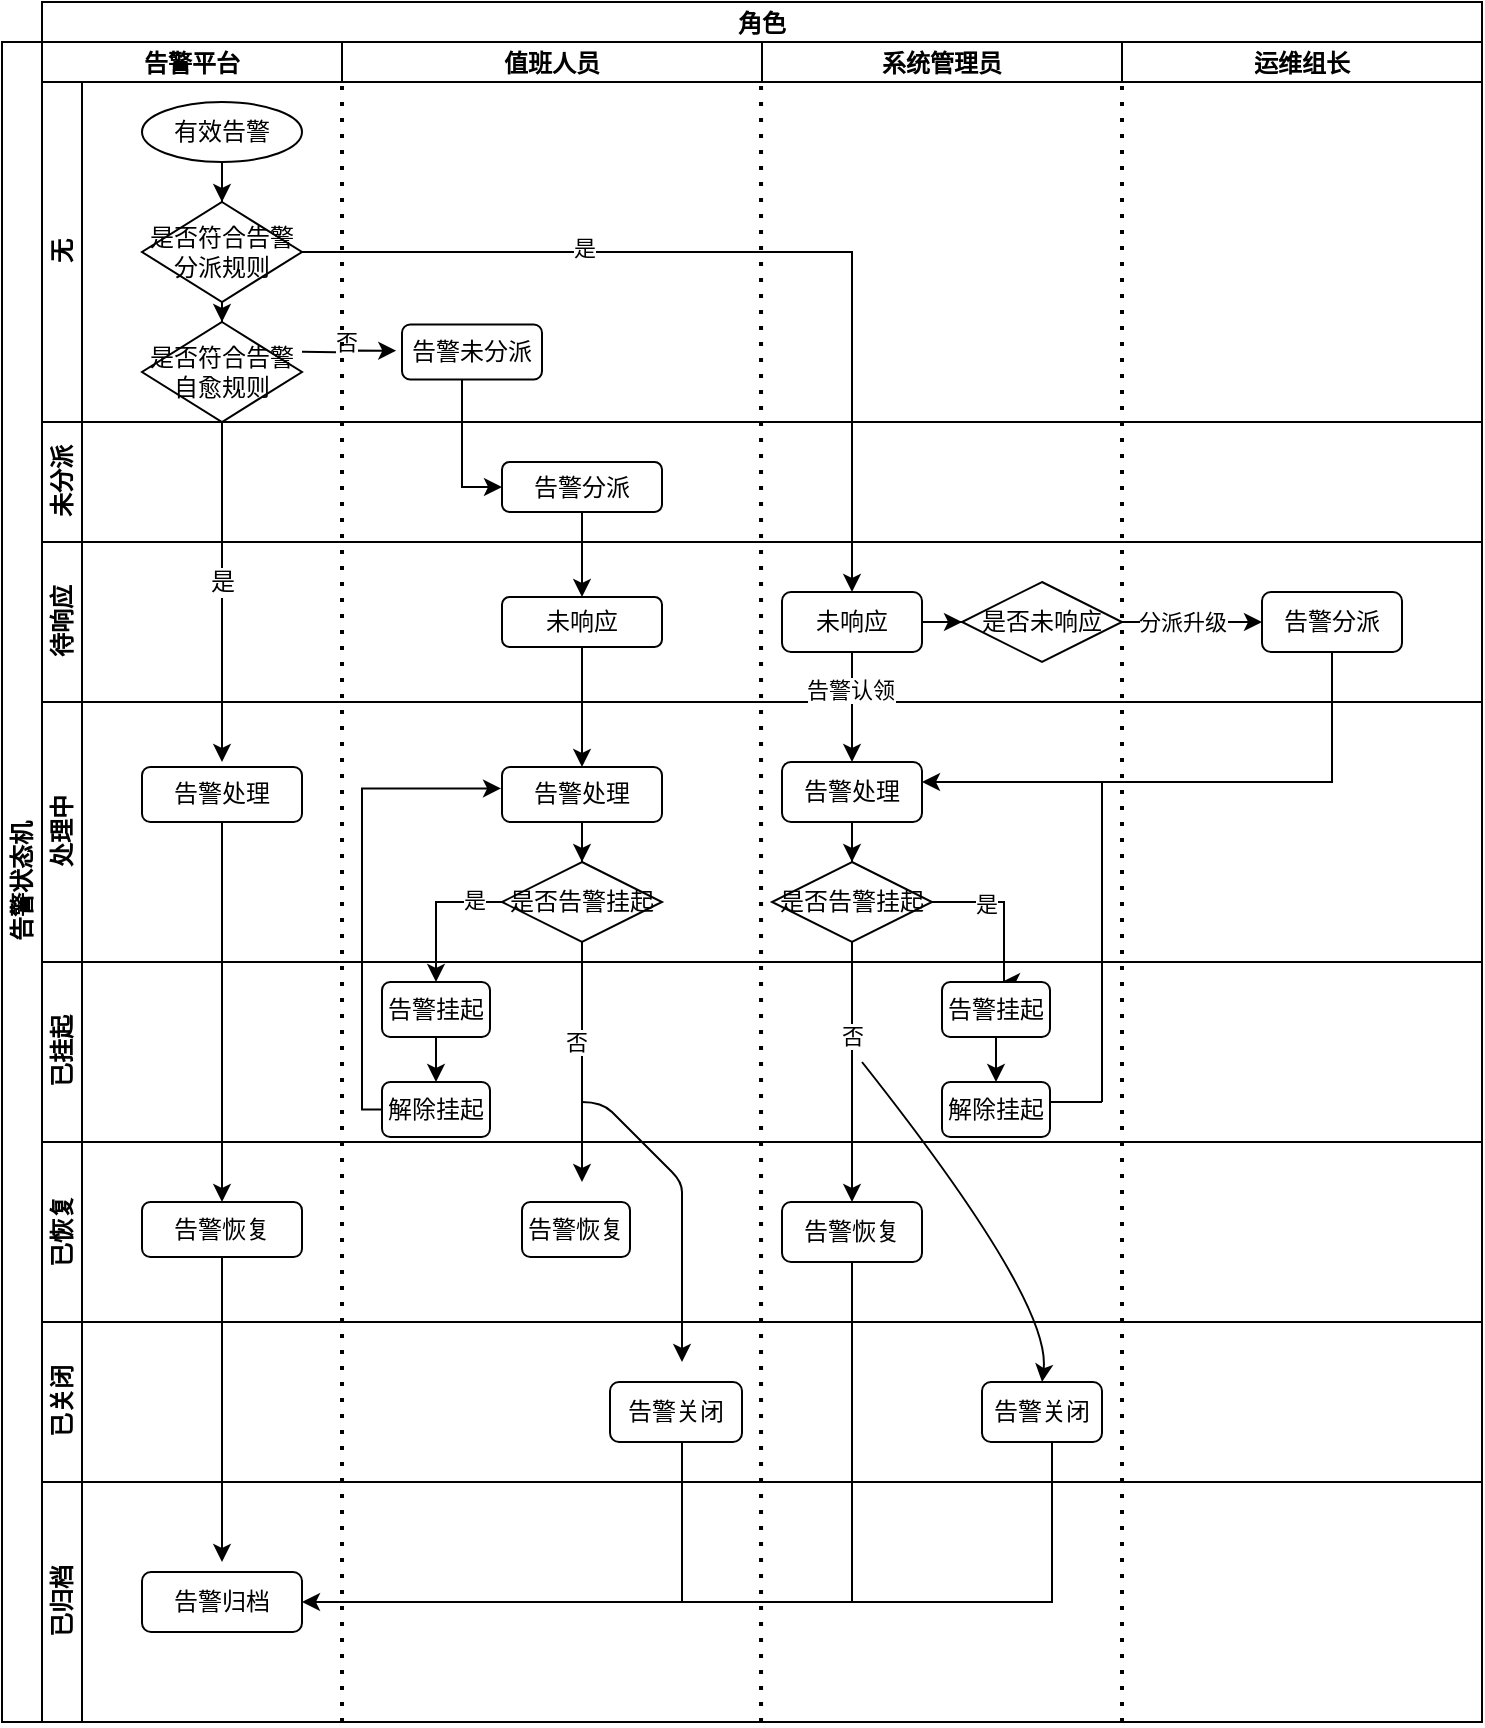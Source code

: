 <mxfile version="24.1.0" type="github">
  <diagram id="prtHgNgQTEPvFCAcTncT" name="Page-1">
    <mxGraphModel dx="1908" dy="1112" grid="1" gridSize="10" guides="1" tooltips="1" connect="1" arrows="1" fold="1" page="1" pageScale="1" pageWidth="827" pageHeight="1169" math="0" shadow="0">
      <root>
        <mxCell id="0" />
        <mxCell id="1" parent="0" />
        <mxCell id="JN-9uKzLPXxLTeUMZucu-17" value="告警平台" style="swimlane;" vertex="1" parent="1">
          <mxGeometry x="150" y="20" width="170" height="20" as="geometry" />
        </mxCell>
        <mxCell id="JN-9uKzLPXxLTeUMZucu-18" value="值班人员" style="swimlane;" vertex="1" parent="1">
          <mxGeometry x="310" y="20" width="210" height="20" as="geometry" />
        </mxCell>
        <mxCell id="JN-9uKzLPXxLTeUMZucu-19" value="系统管理员" style="swimlane;" vertex="1" parent="1">
          <mxGeometry x="520" y="20" width="180" height="20" as="geometry" />
        </mxCell>
        <mxCell id="JN-9uKzLPXxLTeUMZucu-20" value="运维组长" style="swimlane;startSize=23;" vertex="1" parent="1">
          <mxGeometry x="700" y="20" width="180" height="20" as="geometry" />
        </mxCell>
        <mxCell id="JN-9uKzLPXxLTeUMZucu-23" value="未分派" style="swimlane;html=1;startSize=20;horizontal=0;" vertex="1" parent="1">
          <mxGeometry x="160" y="210" width="720" height="60" as="geometry" />
        </mxCell>
        <mxCell id="JN-9uKzLPXxLTeUMZucu-106" value="告警分派" style="rounded=1;whiteSpace=wrap;html=1;" vertex="1" parent="JN-9uKzLPXxLTeUMZucu-23">
          <mxGeometry x="230" y="20" width="80" height="25" as="geometry" />
        </mxCell>
        <mxCell id="JN-9uKzLPXxLTeUMZucu-26" value="告警状态机" style="swimlane;childLayout=stackLayout;resizeParent=1;resizeParentMax=0;horizontal=0;startSize=20;horizontalStack=0;html=1;" vertex="1" collapsed="1" parent="1">
          <mxGeometry x="140" y="20" width="20" height="840" as="geometry">
            <mxRectangle x="80" y="320" width="480" height="30" as="alternateBounds" />
          </mxGeometry>
        </mxCell>
        <mxCell id="JN-9uKzLPXxLTeUMZucu-30" value="角色" style="swimlane;" vertex="1" parent="1">
          <mxGeometry x="160" width="720" height="20" as="geometry" />
        </mxCell>
        <mxCell id="JN-9uKzLPXxLTeUMZucu-31" value="待响应" style="swimlane;html=1;startSize=20;horizontal=0;" vertex="1" parent="1">
          <mxGeometry x="160" y="270" width="720" height="80" as="geometry" />
        </mxCell>
        <mxCell id="JN-9uKzLPXxLTeUMZucu-52" value="" style="edgeStyle=orthogonalEdgeStyle;rounded=0;orthogonalLoop=1;jettySize=auto;html=1;" edge="1" parent="JN-9uKzLPXxLTeUMZucu-31" source="JN-9uKzLPXxLTeUMZucu-45" target="JN-9uKzLPXxLTeUMZucu-50">
          <mxGeometry relative="1" as="geometry" />
        </mxCell>
        <mxCell id="JN-9uKzLPXxLTeUMZucu-45" value="未响应" style="rounded=1;whiteSpace=wrap;html=1;" vertex="1" parent="JN-9uKzLPXxLTeUMZucu-31">
          <mxGeometry x="370" y="25" width="70" height="30" as="geometry" />
        </mxCell>
        <mxCell id="JN-9uKzLPXxLTeUMZucu-76" value="" style="edgeStyle=orthogonalEdgeStyle;rounded=0;orthogonalLoop=1;jettySize=auto;html=1;" edge="1" parent="JN-9uKzLPXxLTeUMZucu-31" source="JN-9uKzLPXxLTeUMZucu-50" target="JN-9uKzLPXxLTeUMZucu-51">
          <mxGeometry relative="1" as="geometry" />
        </mxCell>
        <mxCell id="JN-9uKzLPXxLTeUMZucu-77" value="分派升级" style="edgeLabel;html=1;align=center;verticalAlign=middle;resizable=0;points=[];" vertex="1" connectable="0" parent="JN-9uKzLPXxLTeUMZucu-76">
          <mxGeometry x="-0.433" relative="1" as="geometry">
            <mxPoint x="10" as="offset" />
          </mxGeometry>
        </mxCell>
        <mxCell id="JN-9uKzLPXxLTeUMZucu-50" value="是否未响应" style="rhombus;whiteSpace=wrap;html=1;" vertex="1" parent="JN-9uKzLPXxLTeUMZucu-31">
          <mxGeometry x="460" y="20" width="80" height="40" as="geometry" />
        </mxCell>
        <mxCell id="JN-9uKzLPXxLTeUMZucu-51" value="告警分派" style="rounded=1;whiteSpace=wrap;html=1;" vertex="1" parent="JN-9uKzLPXxLTeUMZucu-31">
          <mxGeometry x="610" y="25" width="70" height="30" as="geometry" />
        </mxCell>
        <mxCell id="JN-9uKzLPXxLTeUMZucu-108" value="未响应" style="rounded=1;whiteSpace=wrap;html=1;" vertex="1" parent="JN-9uKzLPXxLTeUMZucu-31">
          <mxGeometry x="230" y="27.5" width="80" height="25" as="geometry" />
        </mxCell>
        <mxCell id="JN-9uKzLPXxLTeUMZucu-33" value="处理中" style="swimlane;html=1;startSize=20;horizontal=0;" vertex="1" parent="1">
          <mxGeometry x="160" y="350" width="720" height="130" as="geometry" />
        </mxCell>
        <mxCell id="JN-9uKzLPXxLTeUMZucu-83" value="" style="edgeStyle=orthogonalEdgeStyle;rounded=0;orthogonalLoop=1;jettySize=auto;html=1;" edge="1" parent="JN-9uKzLPXxLTeUMZucu-33" source="JN-9uKzLPXxLTeUMZucu-53" target="JN-9uKzLPXxLTeUMZucu-82">
          <mxGeometry relative="1" as="geometry" />
        </mxCell>
        <mxCell id="JN-9uKzLPXxLTeUMZucu-53" value="告警处理" style="rounded=1;whiteSpace=wrap;html=1;" vertex="1" parent="JN-9uKzLPXxLTeUMZucu-33">
          <mxGeometry x="370" y="30" width="70" height="30" as="geometry" />
        </mxCell>
        <mxCell id="JN-9uKzLPXxLTeUMZucu-86" style="edgeStyle=orthogonalEdgeStyle;rounded=0;orthogonalLoop=1;jettySize=auto;html=1;" edge="1" parent="JN-9uKzLPXxLTeUMZucu-33" source="JN-9uKzLPXxLTeUMZucu-82">
          <mxGeometry relative="1" as="geometry">
            <mxPoint x="480" y="140" as="targetPoint" />
            <Array as="points">
              <mxPoint x="481" y="100" />
              <mxPoint x="481" y="140" />
            </Array>
          </mxGeometry>
        </mxCell>
        <mxCell id="JN-9uKzLPXxLTeUMZucu-87" value="是" style="edgeLabel;html=1;align=center;verticalAlign=middle;resizable=0;points=[];" vertex="1" connectable="0" parent="JN-9uKzLPXxLTeUMZucu-86">
          <mxGeometry x="-0.309" y="-1" relative="1" as="geometry">
            <mxPoint as="offset" />
          </mxGeometry>
        </mxCell>
        <mxCell id="JN-9uKzLPXxLTeUMZucu-82" value="是否告警挂起" style="rhombus;whiteSpace=wrap;html=1;" vertex="1" parent="JN-9uKzLPXxLTeUMZucu-33">
          <mxGeometry x="365" y="80" width="80" height="40" as="geometry" />
        </mxCell>
        <mxCell id="JN-9uKzLPXxLTeUMZucu-117" style="edgeStyle=orthogonalEdgeStyle;rounded=0;orthogonalLoop=1;jettySize=auto;html=1;entryX=0.5;entryY=0;entryDx=0;entryDy=0;" edge="1" parent="JN-9uKzLPXxLTeUMZucu-33" source="JN-9uKzLPXxLTeUMZucu-110" target="JN-9uKzLPXxLTeUMZucu-115">
          <mxGeometry relative="1" as="geometry" />
        </mxCell>
        <mxCell id="JN-9uKzLPXxLTeUMZucu-110" value="告警处理" style="rounded=1;whiteSpace=wrap;html=1;" vertex="1" parent="JN-9uKzLPXxLTeUMZucu-33">
          <mxGeometry x="230" y="32.5" width="80" height="27.5" as="geometry" />
        </mxCell>
        <mxCell id="JN-9uKzLPXxLTeUMZucu-119" style="edgeStyle=orthogonalEdgeStyle;rounded=0;orthogonalLoop=1;jettySize=auto;html=1;" edge="1" parent="JN-9uKzLPXxLTeUMZucu-33" source="JN-9uKzLPXxLTeUMZucu-115">
          <mxGeometry relative="1" as="geometry">
            <mxPoint x="270" y="240" as="targetPoint" />
          </mxGeometry>
        </mxCell>
        <mxCell id="JN-9uKzLPXxLTeUMZucu-120" value="否" style="edgeLabel;html=1;align=center;verticalAlign=middle;resizable=0;points=[];" vertex="1" connectable="0" parent="JN-9uKzLPXxLTeUMZucu-119">
          <mxGeometry x="-0.17" y="-3" relative="1" as="geometry">
            <mxPoint as="offset" />
          </mxGeometry>
        </mxCell>
        <mxCell id="JN-9uKzLPXxLTeUMZucu-115" value="是否告警挂起" style="rhombus;whiteSpace=wrap;html=1;" vertex="1" parent="JN-9uKzLPXxLTeUMZucu-33">
          <mxGeometry x="230" y="80" width="80" height="40" as="geometry" />
        </mxCell>
        <mxCell id="JN-9uKzLPXxLTeUMZucu-126" value="告警处理" style="rounded=1;whiteSpace=wrap;html=1;" vertex="1" parent="JN-9uKzLPXxLTeUMZucu-33">
          <mxGeometry x="50" y="32.5" width="80" height="27.5" as="geometry" />
        </mxCell>
        <mxCell id="JN-9uKzLPXxLTeUMZucu-169" style="edgeStyle=orthogonalEdgeStyle;rounded=0;orthogonalLoop=1;jettySize=auto;html=1;entryX=1;entryY=0.333;entryDx=0;entryDy=0;fontFamily=Helvetica;fontSize=12;fontColor=default;entryPerimeter=0;" edge="1" parent="JN-9uKzLPXxLTeUMZucu-33" target="JN-9uKzLPXxLTeUMZucu-53">
          <mxGeometry relative="1" as="geometry">
            <mxPoint x="645" y="-25" as="sourcePoint" />
            <mxPoint x="445" y="37.5" as="targetPoint" />
            <Array as="points">
              <mxPoint x="645" y="40" />
            </Array>
          </mxGeometry>
        </mxCell>
        <mxCell id="JN-9uKzLPXxLTeUMZucu-35" value="已挂起" style="swimlane;html=1;startSize=20;horizontal=0;" vertex="1" parent="1">
          <mxGeometry x="160" y="480" width="720" height="90" as="geometry" />
        </mxCell>
        <mxCell id="JN-9uKzLPXxLTeUMZucu-158" style="edgeStyle=orthogonalEdgeStyle;rounded=0;orthogonalLoop=1;jettySize=auto;html=1;entryX=0.5;entryY=0;entryDx=0;entryDy=0;" edge="1" parent="JN-9uKzLPXxLTeUMZucu-35" source="JN-9uKzLPXxLTeUMZucu-112" target="JN-9uKzLPXxLTeUMZucu-153">
          <mxGeometry relative="1" as="geometry" />
        </mxCell>
        <mxCell id="JN-9uKzLPXxLTeUMZucu-112" value="告警挂起" style="rounded=1;whiteSpace=wrap;html=1;" vertex="1" parent="JN-9uKzLPXxLTeUMZucu-35">
          <mxGeometry x="170" y="10" width="54" height="27.5" as="geometry" />
        </mxCell>
        <mxCell id="JN-9uKzLPXxLTeUMZucu-123" value="" style="curved=1;endArrow=classic;html=1;rounded=0;" edge="1" parent="JN-9uKzLPXxLTeUMZucu-35">
          <mxGeometry width="50" height="50" relative="1" as="geometry">
            <mxPoint x="270" y="70" as="sourcePoint" />
            <mxPoint x="320" y="200" as="targetPoint" />
            <Array as="points">
              <mxPoint x="280" y="70" />
              <mxPoint x="290" y="80" />
              <mxPoint x="310" y="100" />
              <mxPoint x="320" y="110" />
              <mxPoint x="320" y="120" />
              <mxPoint x="320" y="130" />
            </Array>
          </mxGeometry>
        </mxCell>
        <mxCell id="JN-9uKzLPXxLTeUMZucu-153" value="解除挂起" style="rounded=1;whiteSpace=wrap;html=1;" vertex="1" parent="JN-9uKzLPXxLTeUMZucu-35">
          <mxGeometry x="170" y="60" width="54" height="27.5" as="geometry" />
        </mxCell>
        <mxCell id="JN-9uKzLPXxLTeUMZucu-163" style="edgeStyle=orthogonalEdgeStyle;rounded=0;orthogonalLoop=1;jettySize=auto;html=1;entryX=0.5;entryY=0;entryDx=0;entryDy=0;fontFamily=Helvetica;fontSize=12;fontColor=default;" edge="1" parent="JN-9uKzLPXxLTeUMZucu-35" source="JN-9uKzLPXxLTeUMZucu-160" target="JN-9uKzLPXxLTeUMZucu-161">
          <mxGeometry relative="1" as="geometry" />
        </mxCell>
        <mxCell id="JN-9uKzLPXxLTeUMZucu-160" value="告警挂起" style="rounded=1;whiteSpace=wrap;html=1;" vertex="1" parent="JN-9uKzLPXxLTeUMZucu-35">
          <mxGeometry x="450" y="10" width="54" height="27.5" as="geometry" />
        </mxCell>
        <mxCell id="JN-9uKzLPXxLTeUMZucu-161" value="解除挂起" style="rounded=1;whiteSpace=wrap;html=1;" vertex="1" parent="JN-9uKzLPXxLTeUMZucu-35">
          <mxGeometry x="450" y="60" width="54" height="27.5" as="geometry" />
        </mxCell>
        <mxCell id="JN-9uKzLPXxLTeUMZucu-165" value="" style="endArrow=none;html=1;rounded=0;fontFamily=Helvetica;fontSize=12;fontColor=default;" edge="1" parent="JN-9uKzLPXxLTeUMZucu-35">
          <mxGeometry width="50" height="50" relative="1" as="geometry">
            <mxPoint x="530" y="70" as="sourcePoint" />
            <mxPoint x="530" y="-90" as="targetPoint" />
          </mxGeometry>
        </mxCell>
        <mxCell id="JN-9uKzLPXxLTeUMZucu-168" value="" style="endArrow=none;html=1;rounded=0;fontFamily=Helvetica;fontSize=12;fontColor=default;" edge="1" parent="JN-9uKzLPXxLTeUMZucu-35">
          <mxGeometry width="50" height="50" relative="1" as="geometry">
            <mxPoint x="504" y="70" as="sourcePoint" />
            <mxPoint x="530" y="70" as="targetPoint" />
          </mxGeometry>
        </mxCell>
        <mxCell id="JN-9uKzLPXxLTeUMZucu-36" value="已恢复" style="swimlane;html=1;startSize=20;horizontal=0;" vertex="1" parent="1">
          <mxGeometry x="160" y="570" width="720" height="90" as="geometry" />
        </mxCell>
        <mxCell id="JN-9uKzLPXxLTeUMZucu-56" value="告警恢复" style="rounded=1;whiteSpace=wrap;html=1;" vertex="1" parent="JN-9uKzLPXxLTeUMZucu-36">
          <mxGeometry x="370" y="30" width="70" height="30" as="geometry" />
        </mxCell>
        <mxCell id="JN-9uKzLPXxLTeUMZucu-68" value="" style="endArrow=none;html=1;rounded=0;entryX=0.5;entryY=1;entryDx=0;entryDy=0;" edge="1" parent="JN-9uKzLPXxLTeUMZucu-36" target="JN-9uKzLPXxLTeUMZucu-56">
          <mxGeometry width="50" height="50" relative="1" as="geometry">
            <mxPoint x="405" y="230" as="sourcePoint" />
            <mxPoint x="404.5" y="70" as="targetPoint" />
          </mxGeometry>
        </mxCell>
        <mxCell id="JN-9uKzLPXxLTeUMZucu-113" value="告警恢复" style="rounded=1;whiteSpace=wrap;html=1;" vertex="1" parent="JN-9uKzLPXxLTeUMZucu-36">
          <mxGeometry x="240" y="30" width="54" height="27.5" as="geometry" />
        </mxCell>
        <mxCell id="JN-9uKzLPXxLTeUMZucu-135" style="edgeStyle=orthogonalEdgeStyle;rounded=0;orthogonalLoop=1;jettySize=auto;html=1;" edge="1" parent="JN-9uKzLPXxLTeUMZucu-36" source="JN-9uKzLPXxLTeUMZucu-129">
          <mxGeometry relative="1" as="geometry">
            <mxPoint x="90" y="210" as="targetPoint" />
          </mxGeometry>
        </mxCell>
        <mxCell id="JN-9uKzLPXxLTeUMZucu-129" value="告警恢复" style="rounded=1;whiteSpace=wrap;html=1;" vertex="1" parent="JN-9uKzLPXxLTeUMZucu-36">
          <mxGeometry x="50" y="30" width="80" height="27.5" as="geometry" />
        </mxCell>
        <mxCell id="JN-9uKzLPXxLTeUMZucu-37" value="已关闭" style="swimlane;html=1;startSize=20;horizontal=0;" vertex="1" parent="1">
          <mxGeometry x="160" y="660" width="720" height="80" as="geometry" />
        </mxCell>
        <mxCell id="JN-9uKzLPXxLTeUMZucu-59" value="告警关闭" style="rounded=1;whiteSpace=wrap;html=1;" vertex="1" parent="JN-9uKzLPXxLTeUMZucu-37">
          <mxGeometry x="470" y="30" width="60" height="30" as="geometry" />
        </mxCell>
        <mxCell id="JN-9uKzLPXxLTeUMZucu-121" value="告警关闭" style="rounded=1;whiteSpace=wrap;html=1;" vertex="1" parent="JN-9uKzLPXxLTeUMZucu-37">
          <mxGeometry x="284" y="30" width="66" height="30" as="geometry" />
        </mxCell>
        <mxCell id="JN-9uKzLPXxLTeUMZucu-95" value="" style="curved=1;endArrow=classic;html=1;rounded=0;entryX=0.5;entryY=0;entryDx=0;entryDy=0;" edge="1" parent="JN-9uKzLPXxLTeUMZucu-37" target="JN-9uKzLPXxLTeUMZucu-59">
          <mxGeometry width="50" height="50" relative="1" as="geometry">
            <mxPoint x="410" y="-130" as="sourcePoint" />
            <mxPoint x="530" y="-70" as="targetPoint" />
            <Array as="points">
              <mxPoint x="505" y="-10" />
            </Array>
          </mxGeometry>
        </mxCell>
        <mxCell id="JN-9uKzLPXxLTeUMZucu-124" value="" style="endArrow=none;html=1;rounded=0;" edge="1" parent="JN-9uKzLPXxLTeUMZucu-37">
          <mxGeometry width="50" height="50" relative="1" as="geometry">
            <mxPoint x="320" y="140" as="sourcePoint" />
            <mxPoint x="320" y="60" as="targetPoint" />
          </mxGeometry>
        </mxCell>
        <mxCell id="JN-9uKzLPXxLTeUMZucu-38" value="已归档" style="swimlane;html=1;startSize=20;horizontal=0;" vertex="1" parent="1">
          <mxGeometry x="160" y="740" width="720" height="120" as="geometry" />
        </mxCell>
        <mxCell id="JN-9uKzLPXxLTeUMZucu-71" value="告警归档" style="rounded=1;whiteSpace=wrap;html=1;" vertex="1" parent="JN-9uKzLPXxLTeUMZucu-38">
          <mxGeometry x="50" y="45" width="80" height="30" as="geometry" />
        </mxCell>
        <mxCell id="JN-9uKzLPXxLTeUMZucu-40" value="无" style="swimlane;html=1;startSize=20;horizontal=0;" vertex="1" parent="1">
          <mxGeometry x="160" y="40" width="720" height="170" as="geometry" />
        </mxCell>
        <mxCell id="JN-9uKzLPXxLTeUMZucu-44" value="" style="edgeStyle=orthogonalEdgeStyle;rounded=0;orthogonalLoop=1;jettySize=auto;html=1;" edge="1" parent="JN-9uKzLPXxLTeUMZucu-40" source="JN-9uKzLPXxLTeUMZucu-41" target="JN-9uKzLPXxLTeUMZucu-43">
          <mxGeometry relative="1" as="geometry" />
        </mxCell>
        <mxCell id="JN-9uKzLPXxLTeUMZucu-41" value="有效告警" style="ellipse;whiteSpace=wrap;html=1;" vertex="1" parent="JN-9uKzLPXxLTeUMZucu-40">
          <mxGeometry x="50" y="10" width="80" height="30" as="geometry" />
        </mxCell>
        <mxCell id="JN-9uKzLPXxLTeUMZucu-101" value="" style="edgeStyle=orthogonalEdgeStyle;rounded=0;orthogonalLoop=1;jettySize=auto;html=1;" edge="1" parent="JN-9uKzLPXxLTeUMZucu-40" source="JN-9uKzLPXxLTeUMZucu-43" target="JN-9uKzLPXxLTeUMZucu-100">
          <mxGeometry relative="1" as="geometry" />
        </mxCell>
        <mxCell id="JN-9uKzLPXxLTeUMZucu-43" value="是否符合告警分派规则" style="rhombus;whiteSpace=wrap;html=1;" vertex="1" parent="JN-9uKzLPXxLTeUMZucu-40">
          <mxGeometry x="50" y="60" width="80" height="50" as="geometry" />
        </mxCell>
        <mxCell id="JN-9uKzLPXxLTeUMZucu-128" style="edgeStyle=orthogonalEdgeStyle;rounded=0;orthogonalLoop=1;jettySize=auto;html=1;" edge="1" parent="JN-9uKzLPXxLTeUMZucu-40" source="JN-9uKzLPXxLTeUMZucu-100">
          <mxGeometry relative="1" as="geometry">
            <mxPoint x="90" y="340" as="targetPoint" />
          </mxGeometry>
        </mxCell>
        <mxCell id="JN-9uKzLPXxLTeUMZucu-170" value="是" style="edgeLabel;html=1;align=center;verticalAlign=middle;resizable=0;points=[];rounded=1;strokeColor=default;fontFamily=Helvetica;fontSize=12;fontColor=default;fillColor=default;" vertex="1" connectable="0" parent="JN-9uKzLPXxLTeUMZucu-128">
          <mxGeometry x="-0.065" relative="1" as="geometry">
            <mxPoint as="offset" />
          </mxGeometry>
        </mxCell>
        <mxCell id="JN-9uKzLPXxLTeUMZucu-100" value="是否符合告警自愈规则" style="rhombus;whiteSpace=wrap;html=1;" vertex="1" parent="JN-9uKzLPXxLTeUMZucu-40">
          <mxGeometry x="50" y="120" width="80" height="50" as="geometry" />
        </mxCell>
        <mxCell id="JN-9uKzLPXxLTeUMZucu-102" value="告警未分派" style="rounded=1;whiteSpace=wrap;html=1;" vertex="1" parent="JN-9uKzLPXxLTeUMZucu-40">
          <mxGeometry x="180" y="121.25" width="70" height="27.5" as="geometry" />
        </mxCell>
        <mxCell id="JN-9uKzLPXxLTeUMZucu-104" style="edgeStyle=orthogonalEdgeStyle;rounded=0;orthogonalLoop=1;jettySize=auto;html=1;entryX=-0.041;entryY=0.476;entryDx=0;entryDy=0;entryPerimeter=0;" edge="1" parent="JN-9uKzLPXxLTeUMZucu-40" target="JN-9uKzLPXxLTeUMZucu-102">
          <mxGeometry relative="1" as="geometry">
            <mxPoint x="130" y="134.83" as="sourcePoint" />
            <mxPoint x="160" y="134.897" as="targetPoint" />
          </mxGeometry>
        </mxCell>
        <mxCell id="JN-9uKzLPXxLTeUMZucu-105" value="否" style="edgeLabel;html=1;align=center;verticalAlign=middle;resizable=0;points=[];" vertex="1" connectable="0" parent="JN-9uKzLPXxLTeUMZucu-104">
          <mxGeometry x="0.416" relative="1" as="geometry">
            <mxPoint x="-11" y="-5" as="offset" />
          </mxGeometry>
        </mxCell>
        <mxCell id="JN-9uKzLPXxLTeUMZucu-140" value="" style="endArrow=none;dashed=1;html=1;dashPattern=1 3;strokeWidth=2;rounded=0;" edge="1" parent="JN-9uKzLPXxLTeUMZucu-40">
          <mxGeometry width="50" height="50" relative="1" as="geometry">
            <mxPoint x="150" y="820" as="sourcePoint" />
            <mxPoint x="150" as="targetPoint" />
          </mxGeometry>
        </mxCell>
        <mxCell id="JN-9uKzLPXxLTeUMZucu-141" value="" style="endArrow=none;dashed=1;html=1;dashPattern=1 3;strokeWidth=2;rounded=0;" edge="1" parent="JN-9uKzLPXxLTeUMZucu-40">
          <mxGeometry width="50" height="50" relative="1" as="geometry">
            <mxPoint x="359.52" y="820" as="sourcePoint" />
            <mxPoint x="359.52" as="targetPoint" />
          </mxGeometry>
        </mxCell>
        <mxCell id="JN-9uKzLPXxLTeUMZucu-142" value="" style="endArrow=none;dashed=1;html=1;dashPattern=1 3;strokeWidth=2;rounded=0;" edge="1" parent="JN-9uKzLPXxLTeUMZucu-40">
          <mxGeometry width="50" height="50" relative="1" as="geometry">
            <mxPoint x="540" y="820" as="sourcePoint" />
            <mxPoint x="540" as="targetPoint" />
          </mxGeometry>
        </mxCell>
        <mxCell id="JN-9uKzLPXxLTeUMZucu-54" value="" style="edgeStyle=orthogonalEdgeStyle;rounded=0;orthogonalLoop=1;jettySize=auto;html=1;" edge="1" parent="1" source="JN-9uKzLPXxLTeUMZucu-45" target="JN-9uKzLPXxLTeUMZucu-53">
          <mxGeometry relative="1" as="geometry" />
        </mxCell>
        <mxCell id="JN-9uKzLPXxLTeUMZucu-55" value="告警认领" style="edgeLabel;html=1;align=center;verticalAlign=middle;resizable=0;points=[];" vertex="1" connectable="0" parent="JN-9uKzLPXxLTeUMZucu-54">
          <mxGeometry x="-0.327" y="-1" relative="1" as="geometry">
            <mxPoint as="offset" />
          </mxGeometry>
        </mxCell>
        <mxCell id="JN-9uKzLPXxLTeUMZucu-72" style="edgeStyle=orthogonalEdgeStyle;rounded=0;orthogonalLoop=1;jettySize=auto;html=1;entryX=1;entryY=0.5;entryDx=0;entryDy=0;" edge="1" parent="1" source="JN-9uKzLPXxLTeUMZucu-59" target="JN-9uKzLPXxLTeUMZucu-71">
          <mxGeometry relative="1" as="geometry">
            <Array as="points">
              <mxPoint x="665" y="800" />
            </Array>
          </mxGeometry>
        </mxCell>
        <mxCell id="JN-9uKzLPXxLTeUMZucu-88" style="edgeStyle=orthogonalEdgeStyle;rounded=0;orthogonalLoop=1;jettySize=auto;html=1;entryX=0.5;entryY=0;entryDx=0;entryDy=0;" edge="1" parent="1" source="JN-9uKzLPXxLTeUMZucu-82" target="JN-9uKzLPXxLTeUMZucu-56">
          <mxGeometry relative="1" as="geometry">
            <Array as="points">
              <mxPoint x="565" y="570" />
              <mxPoint x="565" y="570" />
            </Array>
          </mxGeometry>
        </mxCell>
        <mxCell id="JN-9uKzLPXxLTeUMZucu-89" value="否" style="edgeLabel;html=1;align=center;verticalAlign=middle;resizable=0;points=[];" vertex="1" connectable="0" parent="JN-9uKzLPXxLTeUMZucu-88">
          <mxGeometry x="-0.843" y="1" relative="1" as="geometry">
            <mxPoint x="-1" y="37" as="offset" />
          </mxGeometry>
        </mxCell>
        <mxCell id="JN-9uKzLPXxLTeUMZucu-96" style="edgeStyle=orthogonalEdgeStyle;rounded=0;orthogonalLoop=1;jettySize=auto;html=1;entryX=0.5;entryY=0;entryDx=0;entryDy=0;" edge="1" parent="1" source="JN-9uKzLPXxLTeUMZucu-43" target="JN-9uKzLPXxLTeUMZucu-45">
          <mxGeometry relative="1" as="geometry" />
        </mxCell>
        <mxCell id="JN-9uKzLPXxLTeUMZucu-97" value="是" style="edgeLabel;html=1;align=center;verticalAlign=middle;resizable=0;points=[];" vertex="1" connectable="0" parent="JN-9uKzLPXxLTeUMZucu-96">
          <mxGeometry x="-0.368" y="2" relative="1" as="geometry">
            <mxPoint as="offset" />
          </mxGeometry>
        </mxCell>
        <mxCell id="JN-9uKzLPXxLTeUMZucu-109" style="edgeStyle=orthogonalEdgeStyle;rounded=0;orthogonalLoop=1;jettySize=auto;html=1;entryX=0.5;entryY=0;entryDx=0;entryDy=0;" edge="1" parent="1" source="JN-9uKzLPXxLTeUMZucu-106" target="JN-9uKzLPXxLTeUMZucu-108">
          <mxGeometry relative="1" as="geometry" />
        </mxCell>
        <mxCell id="JN-9uKzLPXxLTeUMZucu-111" style="edgeStyle=orthogonalEdgeStyle;rounded=0;orthogonalLoop=1;jettySize=auto;html=1;entryX=0.5;entryY=0;entryDx=0;entryDy=0;" edge="1" parent="1" source="JN-9uKzLPXxLTeUMZucu-108" target="JN-9uKzLPXxLTeUMZucu-110">
          <mxGeometry relative="1" as="geometry" />
        </mxCell>
        <mxCell id="JN-9uKzLPXxLTeUMZucu-125" style="edgeStyle=orthogonalEdgeStyle;rounded=0;orthogonalLoop=1;jettySize=auto;html=1;entryX=0;entryY=0.5;entryDx=0;entryDy=0;" edge="1" parent="1" source="JN-9uKzLPXxLTeUMZucu-102" target="JN-9uKzLPXxLTeUMZucu-106">
          <mxGeometry relative="1" as="geometry">
            <Array as="points">
              <mxPoint x="370" y="243" />
            </Array>
          </mxGeometry>
        </mxCell>
        <mxCell id="JN-9uKzLPXxLTeUMZucu-134" style="edgeStyle=orthogonalEdgeStyle;rounded=0;orthogonalLoop=1;jettySize=auto;html=1;entryX=0.5;entryY=0;entryDx=0;entryDy=0;" edge="1" parent="1" source="JN-9uKzLPXxLTeUMZucu-126" target="JN-9uKzLPXxLTeUMZucu-129">
          <mxGeometry relative="1" as="geometry" />
        </mxCell>
        <mxCell id="JN-9uKzLPXxLTeUMZucu-145" style="edgeStyle=orthogonalEdgeStyle;rounded=0;orthogonalLoop=1;jettySize=auto;html=1;entryX=0.5;entryY=0;entryDx=0;entryDy=0;" edge="1" parent="1" source="JN-9uKzLPXxLTeUMZucu-115" target="JN-9uKzLPXxLTeUMZucu-112">
          <mxGeometry relative="1" as="geometry" />
        </mxCell>
        <mxCell id="JN-9uKzLPXxLTeUMZucu-146" value="是" style="edgeLabel;html=1;align=center;verticalAlign=middle;resizable=0;points=[];" vertex="1" connectable="0" parent="JN-9uKzLPXxLTeUMZucu-145">
          <mxGeometry x="-0.607" y="-1" relative="1" as="geometry">
            <mxPoint as="offset" />
          </mxGeometry>
        </mxCell>
        <mxCell id="JN-9uKzLPXxLTeUMZucu-159" style="edgeStyle=orthogonalEdgeStyle;rounded=0;orthogonalLoop=1;jettySize=auto;html=1;entryX=-0.006;entryY=0.389;entryDx=0;entryDy=0;entryPerimeter=0;" edge="1" parent="1" source="JN-9uKzLPXxLTeUMZucu-153" target="JN-9uKzLPXxLTeUMZucu-110">
          <mxGeometry relative="1" as="geometry">
            <Array as="points">
              <mxPoint x="320" y="554" />
              <mxPoint x="320" y="393" />
            </Array>
          </mxGeometry>
        </mxCell>
      </root>
    </mxGraphModel>
  </diagram>
</mxfile>
